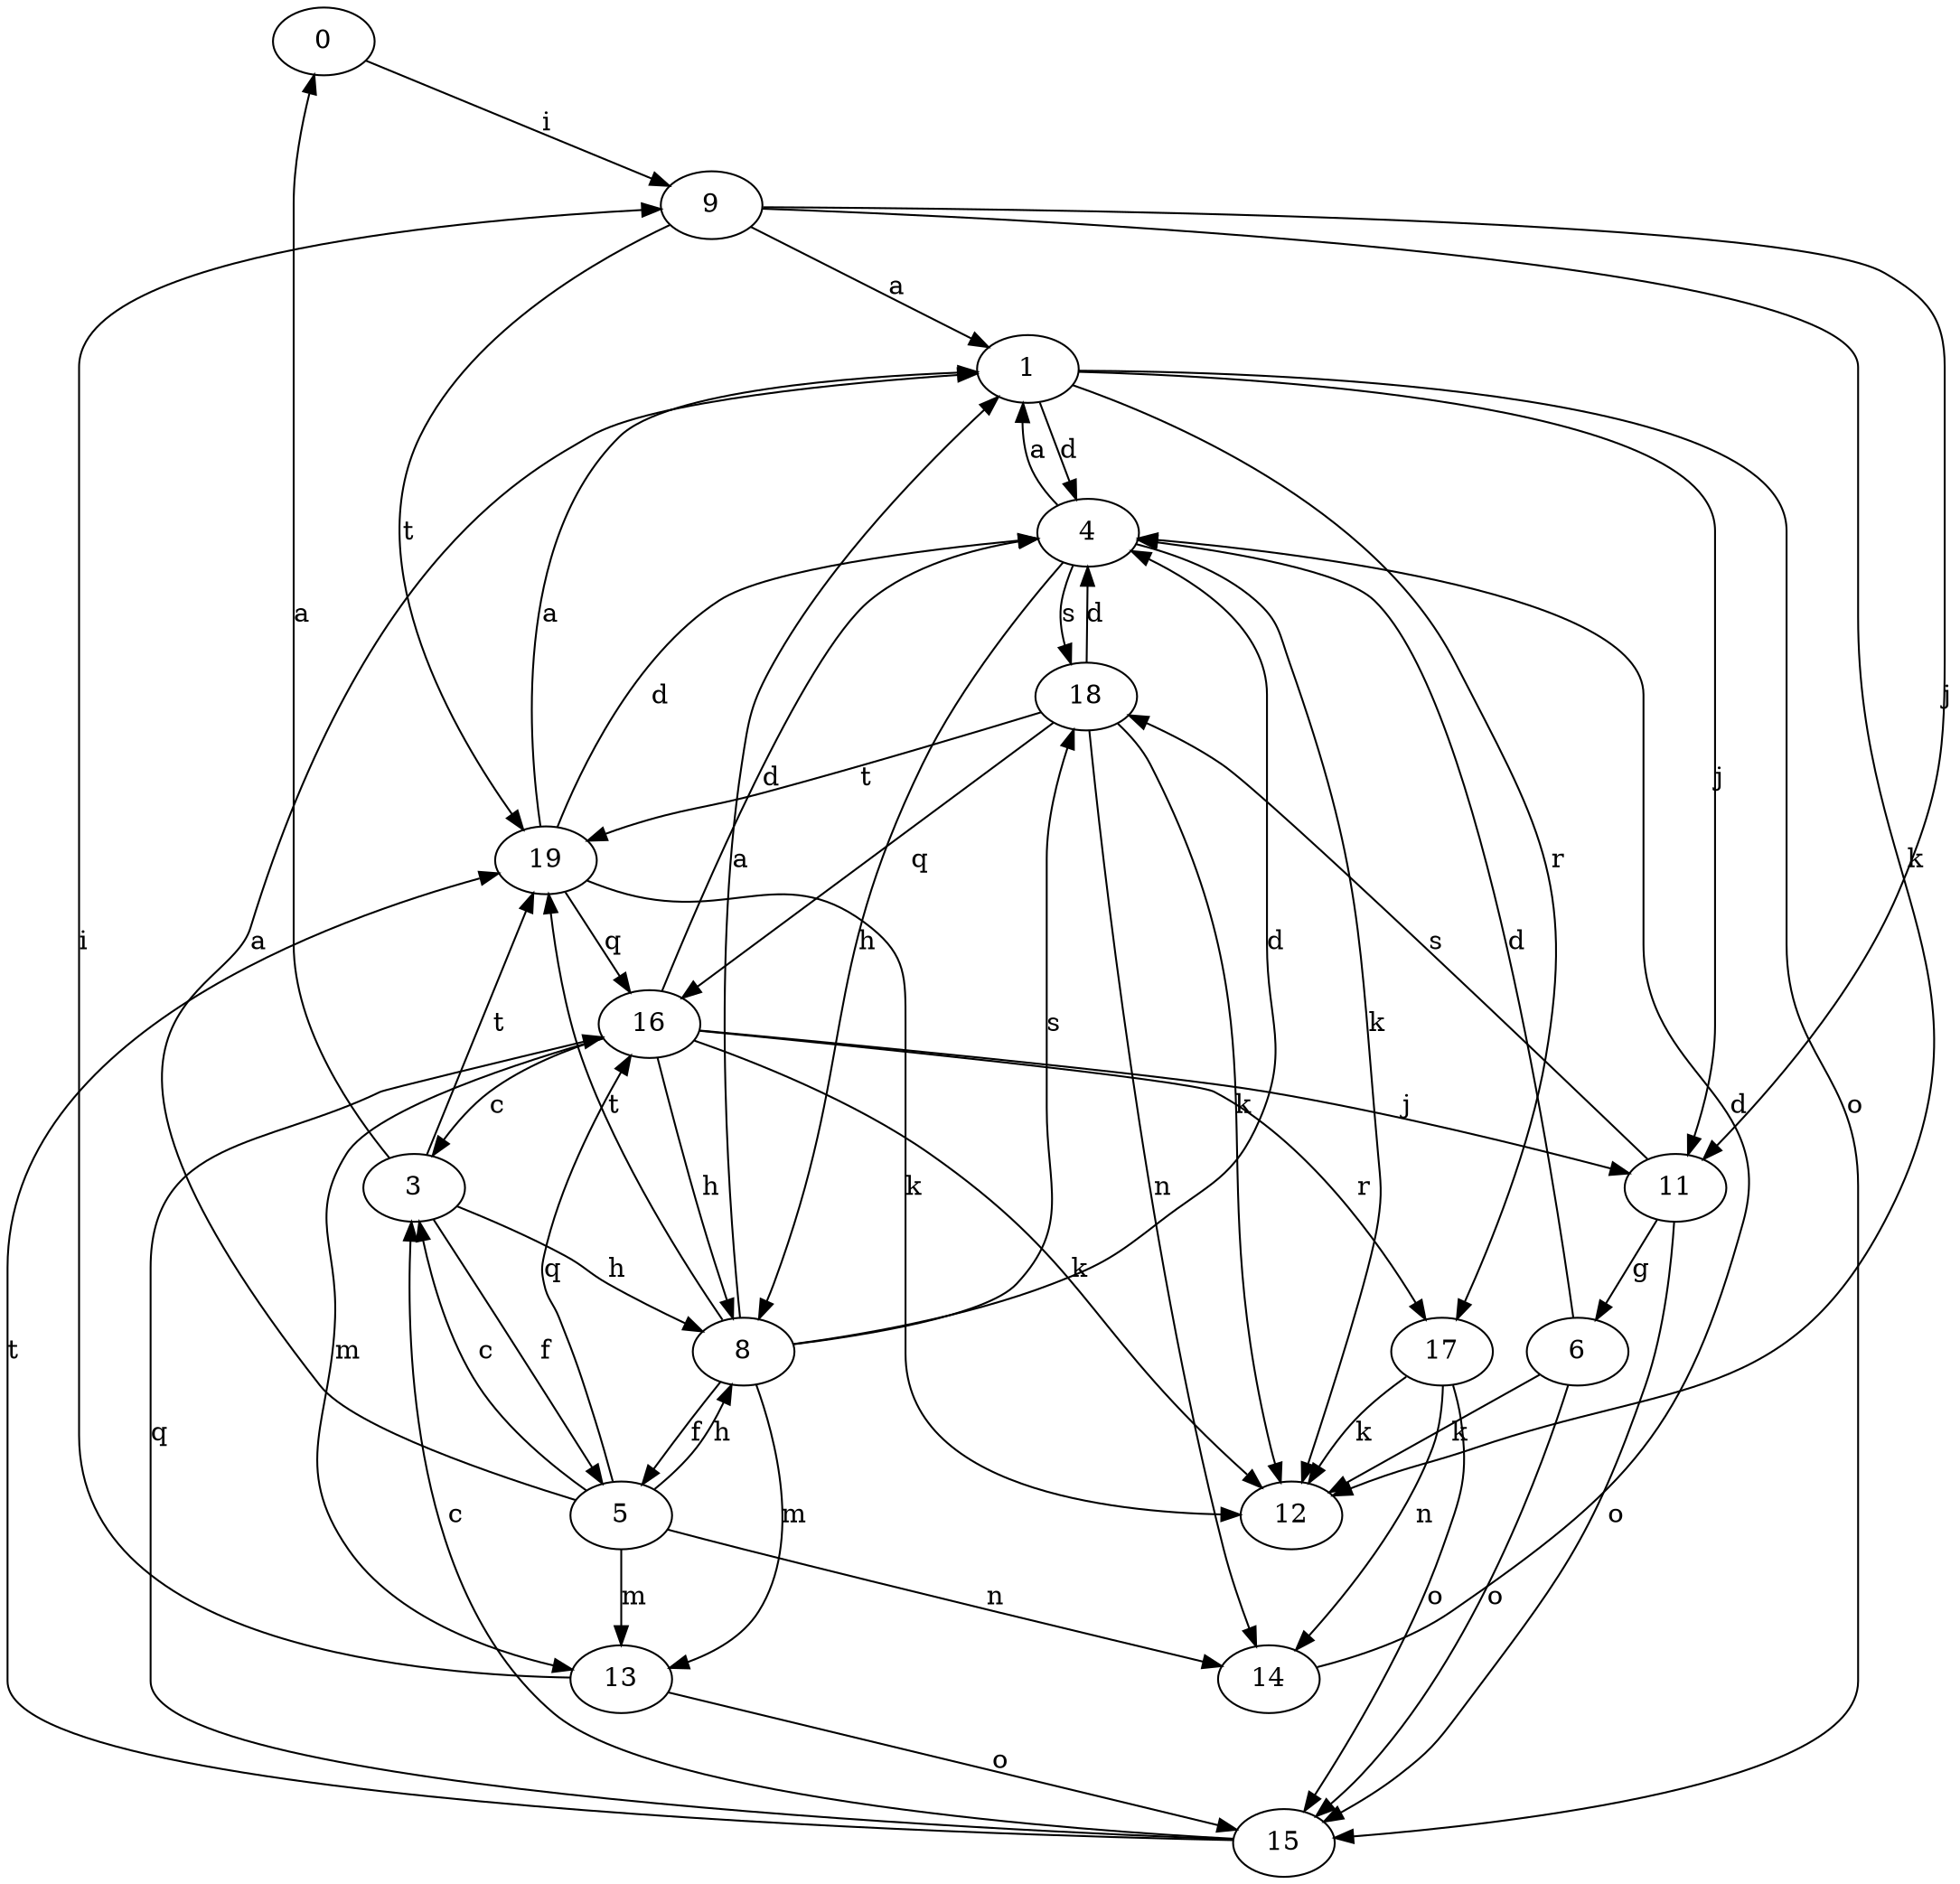 strict digraph  {
0;
1;
3;
4;
5;
6;
8;
9;
11;
12;
13;
14;
15;
16;
17;
18;
19;
0 -> 9  [label=i];
1 -> 4  [label=d];
1 -> 11  [label=j];
1 -> 15  [label=o];
1 -> 17  [label=r];
3 -> 0  [label=a];
3 -> 5  [label=f];
3 -> 8  [label=h];
3 -> 19  [label=t];
4 -> 1  [label=a];
4 -> 8  [label=h];
4 -> 12  [label=k];
4 -> 18  [label=s];
5 -> 1  [label=a];
5 -> 3  [label=c];
5 -> 8  [label=h];
5 -> 13  [label=m];
5 -> 14  [label=n];
5 -> 16  [label=q];
6 -> 4  [label=d];
6 -> 12  [label=k];
6 -> 15  [label=o];
8 -> 1  [label=a];
8 -> 4  [label=d];
8 -> 5  [label=f];
8 -> 13  [label=m];
8 -> 18  [label=s];
8 -> 19  [label=t];
9 -> 1  [label=a];
9 -> 11  [label=j];
9 -> 12  [label=k];
9 -> 19  [label=t];
11 -> 6  [label=g];
11 -> 15  [label=o];
11 -> 18  [label=s];
13 -> 9  [label=i];
13 -> 15  [label=o];
14 -> 4  [label=d];
15 -> 3  [label=c];
15 -> 16  [label=q];
15 -> 19  [label=t];
16 -> 3  [label=c];
16 -> 4  [label=d];
16 -> 8  [label=h];
16 -> 11  [label=j];
16 -> 12  [label=k];
16 -> 13  [label=m];
16 -> 17  [label=r];
17 -> 12  [label=k];
17 -> 14  [label=n];
17 -> 15  [label=o];
18 -> 4  [label=d];
18 -> 12  [label=k];
18 -> 14  [label=n];
18 -> 16  [label=q];
18 -> 19  [label=t];
19 -> 1  [label=a];
19 -> 4  [label=d];
19 -> 12  [label=k];
19 -> 16  [label=q];
}
